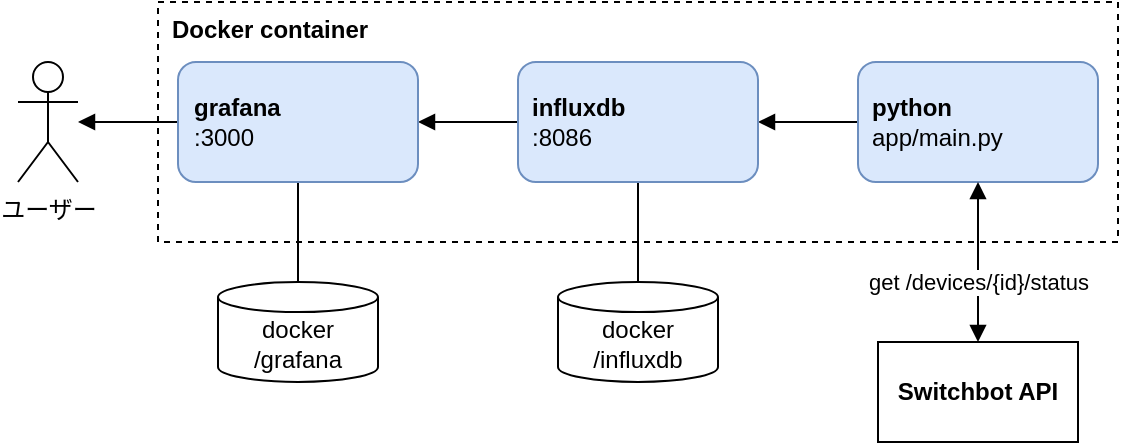 <mxfile>
    <diagram id="QewX8ZrJj1PhDHS1zCUB" name="Page-1">
        <mxGraphModel dx="864" dy="1195" grid="1" gridSize="10" guides="1" tooltips="1" connect="1" arrows="1" fold="1" page="1" pageScale="1" pageWidth="827" pageHeight="1169" math="0" shadow="0">
            <root>
                <mxCell id="0"/>
                <mxCell id="1" parent="0"/>
                <mxCell id="26" value="&lt;b&gt;Docker container&lt;/b&gt;" style="rounded=0;whiteSpace=wrap;html=1;dashed=1;fillColor=none;align=left;verticalAlign=top;spacingLeft=5;" vertex="1" parent="1">
                    <mxGeometry x="80" width="480" height="120" as="geometry"/>
                </mxCell>
                <mxCell id="2" value="ユーザー" style="shape=umlActor;verticalLabelPosition=bottom;verticalAlign=top;html=1;outlineConnect=0;" parent="1" vertex="1">
                    <mxGeometry x="10" y="30" width="30" height="60" as="geometry"/>
                </mxCell>
                <mxCell id="14" value="" style="edgeStyle=none;html=1;entryX=1;entryY=0.5;entryDx=0;entryDy=0;endArrow=block;endFill=1;" edge="1" parent="1" source="5" target="4">
                    <mxGeometry relative="1" as="geometry"/>
                </mxCell>
                <mxCell id="5" value="&lt;b&gt;python&lt;br&gt;&lt;/b&gt;app/main.py" style="rounded=1;whiteSpace=wrap;html=1;align=left;spacingLeft=5;fillColor=#dae8fc;strokeColor=#6c8ebf;" vertex="1" parent="1">
                    <mxGeometry x="430" y="30" width="120" height="60" as="geometry"/>
                </mxCell>
                <mxCell id="10" value="docker&lt;br&gt;/grafana" style="shape=cylinder3;whiteSpace=wrap;html=1;boundedLbl=1;backgroundOutline=1;size=7.526;" vertex="1" parent="1">
                    <mxGeometry x="110" y="140" width="80" height="50" as="geometry"/>
                </mxCell>
                <mxCell id="11" value="docker&lt;br&gt;/influxdb" style="shape=cylinder3;whiteSpace=wrap;html=1;boundedLbl=1;backgroundOutline=1;size=7.526;" vertex="1" parent="1">
                    <mxGeometry x="280" y="140" width="80" height="50" as="geometry"/>
                </mxCell>
                <mxCell id="12" value="" style="edgeStyle=none;html=1;endArrow=block;endFill=1;" edge="1" parent="1" source="4">
                    <mxGeometry relative="1" as="geometry">
                        <mxPoint x="210" y="60" as="targetPoint"/>
                    </mxGeometry>
                </mxCell>
                <mxCell id="15" value="&lt;b&gt;Switchbot API&lt;br&gt;&lt;/b&gt;" style="rounded=0;whiteSpace=wrap;html=1;" vertex="1" parent="1">
                    <mxGeometry x="440" y="170" width="100" height="50" as="geometry"/>
                </mxCell>
                <mxCell id="16" value="" style="endArrow=block;startArrow=block;html=1;exitX=0.5;exitY=0;exitDx=0;exitDy=0;entryX=0.5;entryY=1;entryDx=0;entryDy=0;endFill=1;startFill=1;" edge="1" parent="1" source="15" target="5">
                    <mxGeometry width="50" height="50" relative="1" as="geometry">
                        <mxPoint x="410" y="60" as="sourcePoint"/>
                        <mxPoint x="460" y="10" as="targetPoint"/>
                    </mxGeometry>
                </mxCell>
                <mxCell id="17" value="get /devices/{id}/status" style="edgeLabel;html=1;align=center;verticalAlign=middle;resizable=0;points=[];" vertex="1" connectable="0" parent="16">
                    <mxGeometry x="-0.02" y="-1" relative="1" as="geometry">
                        <mxPoint x="-1" y="9" as="offset"/>
                    </mxGeometry>
                </mxCell>
                <mxCell id="18" value="" style="endArrow=none;html=1;entryX=0.5;entryY=1;entryDx=0;entryDy=0;exitX=0.5;exitY=0;exitDx=0;exitDy=0;exitPerimeter=0;" edge="1" parent="1" source="10" target="3">
                    <mxGeometry width="50" height="50" relative="1" as="geometry">
                        <mxPoint x="390" y="20" as="sourcePoint"/>
                        <mxPoint x="440" y="-30" as="targetPoint"/>
                    </mxGeometry>
                </mxCell>
                <mxCell id="19" value="" style="endArrow=none;html=1;entryX=0.5;entryY=1;entryDx=0;entryDy=0;" edge="1" parent="1" source="11" target="4">
                    <mxGeometry width="50" height="50" relative="1" as="geometry">
                        <mxPoint x="160" y="130" as="sourcePoint"/>
                        <mxPoint x="160" y="100" as="targetPoint"/>
                    </mxGeometry>
                </mxCell>
                <mxCell id="20" value="" style="edgeStyle=none;html=1;startArrow=none;startFill=0;endArrow=block;endFill=1;" edge="1" parent="1" source="3" target="2">
                    <mxGeometry relative="1" as="geometry"/>
                </mxCell>
                <mxCell id="3" value="&lt;b&gt;grafana&lt;br&gt;&lt;/b&gt;:3000" style="rounded=1;whiteSpace=wrap;html=1;align=left;spacingLeft=6;fillColor=#dae8fc;strokeColor=#6c8ebf;" parent="1" vertex="1">
                    <mxGeometry x="90" y="30" width="120" height="60" as="geometry"/>
                </mxCell>
                <mxCell id="6" value="" style="shape=image;verticalLabelPosition=bottom;labelBackgroundColor=default;verticalAlign=top;aspect=fixed;imageAspect=0;image=https://cdn.icon-icons.com/icons2/2699/PNG/512/grafana_logo_icon_171048.png;" vertex="1" parent="1">
                    <mxGeometry x="160" y="40" width="40" height="40" as="geometry"/>
                </mxCell>
                <mxCell id="4" value="&lt;b&gt;influxdb&lt;br&gt;&lt;/b&gt;:8086" style="rounded=1;whiteSpace=wrap;html=1;align=left;spacingLeft=5;fillColor=#dae8fc;strokeColor=#6c8ebf;" parent="1" vertex="1">
                    <mxGeometry x="260" y="30" width="120" height="60" as="geometry"/>
                </mxCell>
                <mxCell id="7" value="" style="shape=image;verticalLabelPosition=bottom;labelBackgroundColor=default;verticalAlign=top;aspect=fixed;imageAspect=0;image=https://assets.zabbix.com/img/brands/influxdb.svg;" vertex="1" parent="1">
                    <mxGeometry x="330" y="40" width="40" height="40" as="geometry"/>
                </mxCell>
            </root>
        </mxGraphModel>
    </diagram>
</mxfile>
